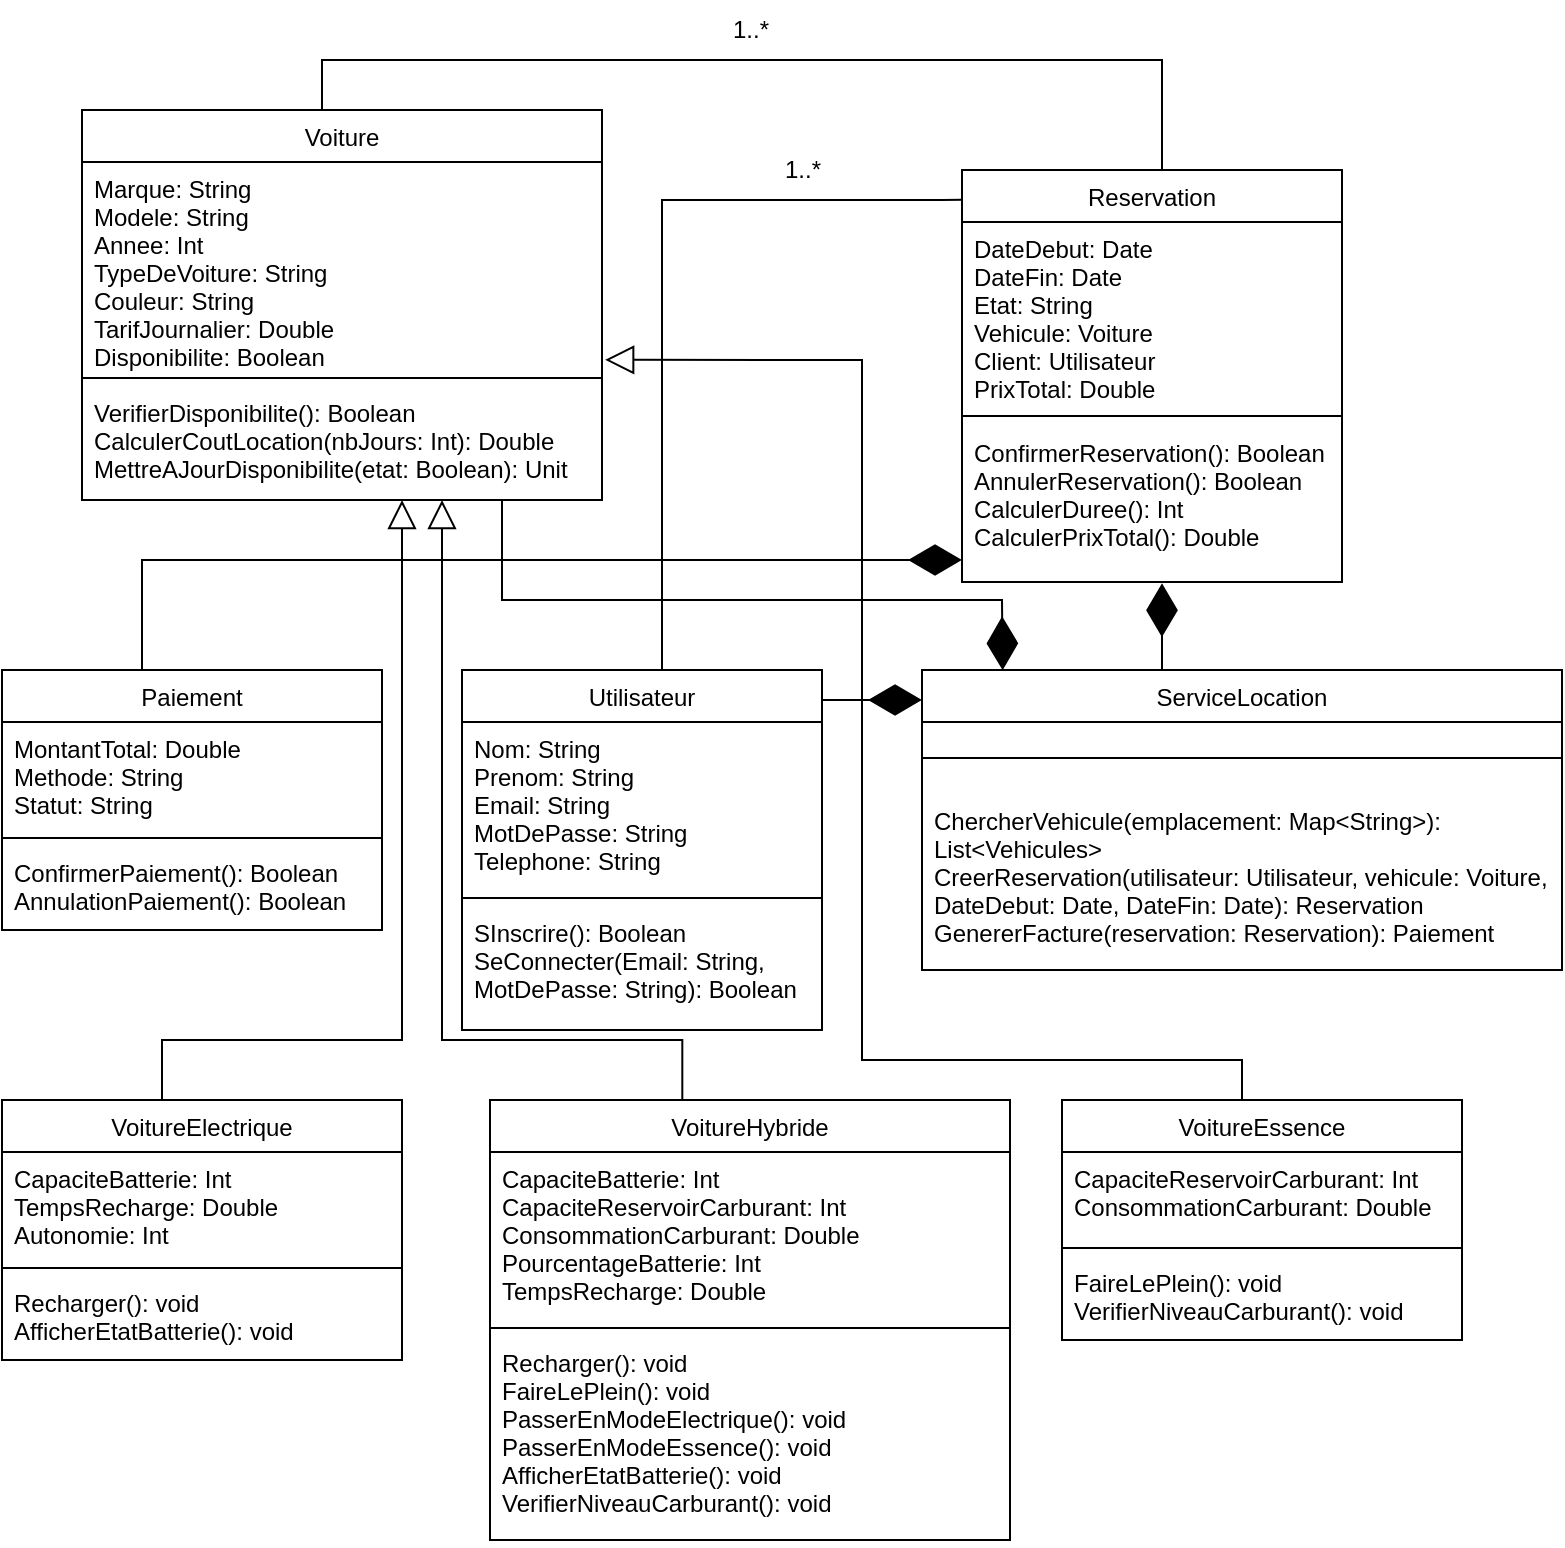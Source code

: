 <mxfile version="26.1.1">
  <diagram id="C5RBs43oDa-KdzZeNtuy" name="Page-1">
    <mxGraphModel dx="999" dy="404" grid="1" gridSize="10" guides="1" tooltips="1" connect="1" arrows="1" fold="1" page="1" pageScale="1" pageWidth="827" pageHeight="1169" math="0" shadow="0">
      <root>
        <mxCell id="WIyWlLk6GJQsqaUBKTNV-0" />
        <mxCell id="WIyWlLk6GJQsqaUBKTNV-1" parent="WIyWlLk6GJQsqaUBKTNV-0" />
        <mxCell id="zkfFHV4jXpPFQw0GAbJ--0" value="Voiture" style="swimlane;fontStyle=0;align=center;verticalAlign=top;childLayout=stackLayout;horizontal=1;startSize=26;horizontalStack=0;resizeParent=1;resizeLast=0;collapsible=1;marginBottom=0;rounded=0;shadow=0;strokeWidth=1;" parent="WIyWlLk6GJQsqaUBKTNV-1" vertex="1">
          <mxGeometry x="60" y="125" width="260" height="195" as="geometry">
            <mxRectangle x="230" y="140" width="160" height="26" as="alternateBounds" />
          </mxGeometry>
        </mxCell>
        <mxCell id="zkfFHV4jXpPFQw0GAbJ--3" value="Marque: String&#xa;Modele: String&#xa;Annee: Int&#xa;TypeDeVoiture: String&#xa;Couleur: String&#xa;TarifJournalier: Double&#xa;Disponibilite: Boolean&#xa;" style="text;align=left;verticalAlign=top;spacingLeft=4;spacingRight=4;overflow=hidden;rotatable=0;points=[[0,0.5],[1,0.5]];portConstraint=eastwest;rounded=0;shadow=0;html=0;" parent="zkfFHV4jXpPFQw0GAbJ--0" vertex="1">
          <mxGeometry y="26" width="260" height="104" as="geometry" />
        </mxCell>
        <mxCell id="zkfFHV4jXpPFQw0GAbJ--4" value="" style="line;html=1;strokeWidth=1;align=left;verticalAlign=middle;spacingTop=-1;spacingLeft=3;spacingRight=3;rotatable=0;labelPosition=right;points=[];portConstraint=eastwest;" parent="zkfFHV4jXpPFQw0GAbJ--0" vertex="1">
          <mxGeometry y="130" width="260" height="8" as="geometry" />
        </mxCell>
        <mxCell id="zkfFHV4jXpPFQw0GAbJ--5" value="VerifierDisponibilite(): Boolean&#xa;CalculerCoutLocation(nbJours: Int): Double&#xa;MettreAJourDisponibilite(etat: Boolean): Unit" style="text;align=left;verticalAlign=top;spacingLeft=4;spacingRight=4;overflow=hidden;rotatable=0;points=[[0,0.5],[1,0.5]];portConstraint=eastwest;" parent="zkfFHV4jXpPFQw0GAbJ--0" vertex="1">
          <mxGeometry y="138" width="260" height="52" as="geometry" />
        </mxCell>
        <mxCell id="zkfFHV4jXpPFQw0GAbJ--6" value="Utilisateur" style="swimlane;fontStyle=0;align=center;verticalAlign=top;childLayout=stackLayout;horizontal=1;startSize=26;horizontalStack=0;resizeParent=1;resizeLast=0;collapsible=1;marginBottom=0;rounded=0;shadow=0;strokeWidth=1;" parent="WIyWlLk6GJQsqaUBKTNV-1" vertex="1">
          <mxGeometry x="250" y="405" width="180" height="180" as="geometry">
            <mxRectangle x="130" y="380" width="160" height="26" as="alternateBounds" />
          </mxGeometry>
        </mxCell>
        <mxCell id="zkfFHV4jXpPFQw0GAbJ--7" value="Nom: String&#xa;Prenom: String&#xa;Email: String&#xa;MotDePasse: String&#xa;Telephone: String" style="text;align=left;verticalAlign=top;spacingLeft=4;spacingRight=4;overflow=hidden;rotatable=0;points=[[0,0.5],[1,0.5]];portConstraint=eastwest;" parent="zkfFHV4jXpPFQw0GAbJ--6" vertex="1">
          <mxGeometry y="26" width="180" height="84" as="geometry" />
        </mxCell>
        <mxCell id="zkfFHV4jXpPFQw0GAbJ--9" value="" style="line;html=1;strokeWidth=1;align=left;verticalAlign=middle;spacingTop=-1;spacingLeft=3;spacingRight=3;rotatable=0;labelPosition=right;points=[];portConstraint=eastwest;" parent="zkfFHV4jXpPFQw0GAbJ--6" vertex="1">
          <mxGeometry y="110" width="180" height="8" as="geometry" />
        </mxCell>
        <mxCell id="zkfFHV4jXpPFQw0GAbJ--10" value="SInscrire(): Boolean&#xa;SeConnecter(Email: String, &#xa;MotDePasse: String): Boolean&#xa;" style="text;align=left;verticalAlign=top;spacingLeft=4;spacingRight=4;overflow=hidden;rotatable=0;points=[[0,0.5],[1,0.5]];portConstraint=eastwest;fontStyle=0" parent="zkfFHV4jXpPFQw0GAbJ--6" vertex="1">
          <mxGeometry y="118" width="180" height="62" as="geometry" />
        </mxCell>
        <mxCell id="zkfFHV4jXpPFQw0GAbJ--13" value="Paiement" style="swimlane;fontStyle=0;align=center;verticalAlign=top;childLayout=stackLayout;horizontal=1;startSize=26;horizontalStack=0;resizeParent=1;resizeLast=0;collapsible=1;marginBottom=0;rounded=0;shadow=0;strokeWidth=1;" parent="WIyWlLk6GJQsqaUBKTNV-1" vertex="1">
          <mxGeometry x="20" y="405" width="190" height="130" as="geometry">
            <mxRectangle x="340" y="380" width="170" height="26" as="alternateBounds" />
          </mxGeometry>
        </mxCell>
        <mxCell id="zkfFHV4jXpPFQw0GAbJ--14" value="MontantTotal: Double&#xa;Methode: String&#xa;Statut: String&#xa;" style="text;align=left;verticalAlign=top;spacingLeft=4;spacingRight=4;overflow=hidden;rotatable=0;points=[[0,0.5],[1,0.5]];portConstraint=eastwest;" parent="zkfFHV4jXpPFQw0GAbJ--13" vertex="1">
          <mxGeometry y="26" width="190" height="54" as="geometry" />
        </mxCell>
        <mxCell id="zkfFHV4jXpPFQw0GAbJ--15" value="" style="line;html=1;strokeWidth=1;align=left;verticalAlign=middle;spacingTop=-1;spacingLeft=3;spacingRight=3;rotatable=0;labelPosition=right;points=[];portConstraint=eastwest;" parent="zkfFHV4jXpPFQw0GAbJ--13" vertex="1">
          <mxGeometry y="80" width="190" height="8" as="geometry" />
        </mxCell>
        <mxCell id="zkfFHV4jXpPFQw0GAbJ--17" value="Reservation" style="swimlane;fontStyle=0;align=center;verticalAlign=top;childLayout=stackLayout;horizontal=1;startSize=26;horizontalStack=0;resizeParent=1;resizeLast=0;collapsible=1;marginBottom=0;rounded=0;shadow=0;strokeWidth=1;" parent="WIyWlLk6GJQsqaUBKTNV-1" vertex="1">
          <mxGeometry x="500" y="155" width="190" height="206" as="geometry">
            <mxRectangle x="550" y="140" width="160" height="26" as="alternateBounds" />
          </mxGeometry>
        </mxCell>
        <mxCell id="zkfFHV4jXpPFQw0GAbJ--18" value="DateDebut: Date&#xa;DateFin: Date&#xa;Etat: String&#xa;Vehicule: Voiture&#xa;Client: Utilisateur&#xa;PrixTotal: Double&#xa;" style="text;align=left;verticalAlign=top;spacingLeft=4;spacingRight=4;overflow=hidden;rotatable=0;points=[[0,0.5],[1,0.5]];portConstraint=eastwest;" parent="zkfFHV4jXpPFQw0GAbJ--17" vertex="1">
          <mxGeometry y="26" width="190" height="92" as="geometry" />
        </mxCell>
        <mxCell id="zkfFHV4jXpPFQw0GAbJ--23" value="" style="line;html=1;strokeWidth=1;align=left;verticalAlign=middle;spacingTop=-1;spacingLeft=3;spacingRight=3;rotatable=0;labelPosition=right;points=[];portConstraint=eastwest;" parent="zkfFHV4jXpPFQw0GAbJ--17" vertex="1">
          <mxGeometry y="118" width="190" height="10" as="geometry" />
        </mxCell>
        <mxCell id="zkfFHV4jXpPFQw0GAbJ--24" value="ConfirmerReservation(): Boolean&#xa;AnnulerReservation(): Boolean&#xa;CalculerDuree(): Int&#xa;CalculerPrixTotal(): Double&#xa;" style="text;align=left;verticalAlign=top;spacingLeft=4;spacingRight=4;overflow=hidden;rotatable=0;points=[[0,0.5],[1,0.5]];portConstraint=eastwest;" parent="zkfFHV4jXpPFQw0GAbJ--17" vertex="1">
          <mxGeometry y="128" width="190" height="66" as="geometry" />
        </mxCell>
        <mxCell id="dlQvrzCghN_BrbJXEZEQ-11" value="ServiceLocation" style="swimlane;fontStyle=0;align=center;verticalAlign=top;childLayout=stackLayout;horizontal=1;startSize=26;horizontalStack=0;resizeParent=1;resizeLast=0;collapsible=1;marginBottom=0;rounded=0;shadow=0;strokeWidth=1;" parent="WIyWlLk6GJQsqaUBKTNV-1" vertex="1">
          <mxGeometry x="480" y="405" width="320" height="150" as="geometry">
            <mxRectangle x="340" y="380" width="170" height="26" as="alternateBounds" />
          </mxGeometry>
        </mxCell>
        <mxCell id="dlQvrzCghN_BrbJXEZEQ-13" value="" style="line;html=1;strokeWidth=1;align=left;verticalAlign=middle;spacingTop=-1;spacingLeft=3;spacingRight=3;rotatable=0;labelPosition=right;points=[];portConstraint=eastwest;" parent="dlQvrzCghN_BrbJXEZEQ-11" vertex="1">
          <mxGeometry y="26" width="320" height="36" as="geometry" />
        </mxCell>
        <mxCell id="dlQvrzCghN_BrbJXEZEQ-15" value="ChercherVehicule(emplacement: Map&lt;String&gt;):&#xa;List&lt;Vehicules&gt;&#xa;CreerReservation(utilisateur: Utilisateur, vehicule: Voiture, &#xa;DateDebut: Date, DateFin: Date): Reservation&#xa;GenererFacture(reservation: Reservation): Paiement" style="text;align=left;verticalAlign=top;spacingLeft=4;spacingRight=4;overflow=hidden;rotatable=0;points=[[0,0.5],[1,0.5]];portConstraint=eastwest;" parent="dlQvrzCghN_BrbJXEZEQ-11" vertex="1">
          <mxGeometry y="62" width="320" height="78" as="geometry" />
        </mxCell>
        <mxCell id="dlQvrzCghN_BrbJXEZEQ-27" value="1..*" style="text;html=1;align=center;verticalAlign=middle;resizable=0;points=[];autosize=1;strokeColor=none;fillColor=none;" parent="WIyWlLk6GJQsqaUBKTNV-1" vertex="1">
          <mxGeometry x="374" y="70" width="40" height="30" as="geometry" />
        </mxCell>
        <mxCell id="dlQvrzCghN_BrbJXEZEQ-36" value="" style="endArrow=none;html=1;edgeStyle=orthogonalEdgeStyle;rounded=0;entryX=0.5;entryY=0;entryDx=0;entryDy=0;" parent="WIyWlLk6GJQsqaUBKTNV-1" edge="1" target="zkfFHV4jXpPFQw0GAbJ--17">
          <mxGeometry relative="1" as="geometry">
            <mxPoint x="180" y="125" as="sourcePoint" />
            <mxPoint x="600" y="125" as="targetPoint" />
            <Array as="points">
              <mxPoint x="180" y="100" />
              <mxPoint x="600" y="100" />
              <mxPoint x="600" y="155" />
            </Array>
          </mxGeometry>
        </mxCell>
        <mxCell id="dlQvrzCghN_BrbJXEZEQ-39" value="" style="endArrow=none;html=1;edgeStyle=orthogonalEdgeStyle;rounded=0;entryX=0.002;entryY=0.072;entryDx=0;entryDy=0;entryPerimeter=0;" parent="WIyWlLk6GJQsqaUBKTNV-1" edge="1" target="zkfFHV4jXpPFQw0GAbJ--17" source="zkfFHV4jXpPFQw0GAbJ--6">
          <mxGeometry relative="1" as="geometry">
            <mxPoint x="335.93" y="420.13" as="sourcePoint" />
            <mxPoint x="490" y="170" as="targetPoint" />
            <Array as="points">
              <mxPoint x="350" y="170" />
              <mxPoint x="490" y="170" />
            </Array>
          </mxGeometry>
        </mxCell>
        <mxCell id="dlQvrzCghN_BrbJXEZEQ-43" value="VoitureElectrique" style="swimlane;fontStyle=0;align=center;verticalAlign=top;childLayout=stackLayout;horizontal=1;startSize=26;horizontalStack=0;resizeParent=1;resizeLast=0;collapsible=1;marginBottom=0;rounded=0;shadow=0;strokeWidth=1;" parent="WIyWlLk6GJQsqaUBKTNV-1" vertex="1">
          <mxGeometry x="20" y="620" width="200" height="130" as="geometry">
            <mxRectangle x="340" y="380" width="170" height="26" as="alternateBounds" />
          </mxGeometry>
        </mxCell>
        <mxCell id="dlQvrzCghN_BrbJXEZEQ-44" value="CapaciteBatterie: Int&#xa;TempsRecharge: Double&#xa;Autonomie: Int" style="text;align=left;verticalAlign=top;spacingLeft=4;spacingRight=4;overflow=hidden;rotatable=0;points=[[0,0.5],[1,0.5]];portConstraint=eastwest;" parent="dlQvrzCghN_BrbJXEZEQ-43" vertex="1">
          <mxGeometry y="26" width="200" height="54" as="geometry" />
        </mxCell>
        <mxCell id="dlQvrzCghN_BrbJXEZEQ-45" value="" style="line;html=1;strokeWidth=1;align=left;verticalAlign=middle;spacingTop=-1;spacingLeft=3;spacingRight=3;rotatable=0;labelPosition=right;points=[];portConstraint=eastwest;" parent="dlQvrzCghN_BrbJXEZEQ-43" vertex="1">
          <mxGeometry y="80" width="200" height="8" as="geometry" />
        </mxCell>
        <mxCell id="dlQvrzCghN_BrbJXEZEQ-46" value="Recharger(): void&#xa;AfficherEtatBatterie(): void " style="text;align=left;verticalAlign=top;spacingLeft=4;spacingRight=4;overflow=hidden;rotatable=0;points=[[0,0.5],[1,0.5]];portConstraint=eastwest;fontStyle=0" parent="dlQvrzCghN_BrbJXEZEQ-43" vertex="1">
          <mxGeometry y="88" width="200" height="42" as="geometry" />
        </mxCell>
        <mxCell id="dlQvrzCghN_BrbJXEZEQ-47" value="VoitureHybride" style="swimlane;fontStyle=0;align=center;verticalAlign=top;childLayout=stackLayout;horizontal=1;startSize=26;horizontalStack=0;resizeParent=1;resizeLast=0;collapsible=1;marginBottom=0;rounded=0;shadow=0;strokeWidth=1;" parent="WIyWlLk6GJQsqaUBKTNV-1" vertex="1">
          <mxGeometry x="264" y="620" width="260" height="220" as="geometry">
            <mxRectangle x="340" y="380" width="170" height="26" as="alternateBounds" />
          </mxGeometry>
        </mxCell>
        <mxCell id="dlQvrzCghN_BrbJXEZEQ-48" value="CapaciteBatterie: Int&#xa;CapaciteReservoirCarburant: Int &#xa;ConsommationCarburant: Double&#xa;PourcentageBatterie: Int&#xa;TempsRecharge: Double" style="text;align=left;verticalAlign=top;spacingLeft=4;spacingRight=4;overflow=hidden;rotatable=0;points=[[0,0.5],[1,0.5]];portConstraint=eastwest;" parent="dlQvrzCghN_BrbJXEZEQ-47" vertex="1">
          <mxGeometry y="26" width="260" height="84" as="geometry" />
        </mxCell>
        <mxCell id="dlQvrzCghN_BrbJXEZEQ-49" value="" style="line;html=1;strokeWidth=1;align=left;verticalAlign=middle;spacingTop=-1;spacingLeft=3;spacingRight=3;rotatable=0;labelPosition=right;points=[];portConstraint=eastwest;" parent="dlQvrzCghN_BrbJXEZEQ-47" vertex="1">
          <mxGeometry y="110" width="260" height="8" as="geometry" />
        </mxCell>
        <mxCell id="dlQvrzCghN_BrbJXEZEQ-50" value="Recharger(): void&#xa;FaireLePlein(): void&#xa;PasserEnModeElectrique(): void&#xa;PasserEnModeEssence(): void&#xa;AfficherEtatBatterie(): void&#xa;VerifierNiveauCarburant(): void" style="text;align=left;verticalAlign=top;spacingLeft=4;spacingRight=4;overflow=hidden;rotatable=0;points=[[0,0.5],[1,0.5]];portConstraint=eastwest;" parent="dlQvrzCghN_BrbJXEZEQ-47" vertex="1">
          <mxGeometry y="118" width="260" height="102" as="geometry" />
        </mxCell>
        <mxCell id="dlQvrzCghN_BrbJXEZEQ-51" value="VoitureEssence" style="swimlane;fontStyle=0;align=center;verticalAlign=top;childLayout=stackLayout;horizontal=1;startSize=26;horizontalStack=0;resizeParent=1;resizeLast=0;collapsible=1;marginBottom=0;rounded=0;shadow=0;strokeWidth=1;" parent="WIyWlLk6GJQsqaUBKTNV-1" vertex="1">
          <mxGeometry x="550" y="620" width="200" height="120" as="geometry">
            <mxRectangle x="340" y="380" width="170" height="26" as="alternateBounds" />
          </mxGeometry>
        </mxCell>
        <mxCell id="dlQvrzCghN_BrbJXEZEQ-52" value="CapaciteReservoirCarburant: Int&#xa;ConsommationCarburant: Double" style="text;align=left;verticalAlign=top;spacingLeft=4;spacingRight=4;overflow=hidden;rotatable=0;points=[[0,0.5],[1,0.5]];portConstraint=eastwest;" parent="dlQvrzCghN_BrbJXEZEQ-51" vertex="1">
          <mxGeometry y="26" width="200" height="44" as="geometry" />
        </mxCell>
        <mxCell id="dlQvrzCghN_BrbJXEZEQ-53" value="" style="line;html=1;strokeWidth=1;align=left;verticalAlign=middle;spacingTop=-1;spacingLeft=3;spacingRight=3;rotatable=0;labelPosition=right;points=[];portConstraint=eastwest;" parent="dlQvrzCghN_BrbJXEZEQ-51" vertex="1">
          <mxGeometry y="70" width="200" height="8" as="geometry" />
        </mxCell>
        <mxCell id="dlQvrzCghN_BrbJXEZEQ-54" value="FaireLePlein(): void&#xa;VerifierNiveauCarburant(): void" style="text;align=left;verticalAlign=top;spacingLeft=4;spacingRight=4;overflow=hidden;rotatable=0;points=[[0,0.5],[1,0.5]];portConstraint=eastwest;" parent="dlQvrzCghN_BrbJXEZEQ-51" vertex="1">
          <mxGeometry y="78" width="200" height="40" as="geometry" />
        </mxCell>
        <mxCell id="tj7TAgUNNIXZ5p9P2qvR-0" value="" style="endArrow=block;endFill=0;endSize=12;html=1;rounded=0;exitX=0.5;exitY=0;exitDx=0;exitDy=0;" edge="1" parent="WIyWlLk6GJQsqaUBKTNV-1">
          <mxGeometry width="160" relative="1" as="geometry">
            <mxPoint x="100" y="620" as="sourcePoint" />
            <mxPoint x="220" y="320" as="targetPoint" />
            <Array as="points">
              <mxPoint x="100" y="590" />
              <mxPoint x="160" y="590" />
              <mxPoint x="220" y="590" />
              <mxPoint x="220" y="397" />
            </Array>
          </mxGeometry>
        </mxCell>
        <mxCell id="dlQvrzCghN_BrbJXEZEQ-10" value="ConfirmerPaiement(): Boolean&#xa;AnnulationPaiement(): Boolean&#xa;" style="text;align=left;verticalAlign=top;spacingLeft=4;spacingRight=4;overflow=hidden;rotatable=0;points=[[0,0.5],[1,0.5]];portConstraint=eastwest;" parent="WIyWlLk6GJQsqaUBKTNV-1" vertex="1">
          <mxGeometry x="20" y="493" width="200" height="40" as="geometry" />
        </mxCell>
        <mxCell id="tj7TAgUNNIXZ5p9P2qvR-1" value="" style="endArrow=block;endFill=0;endSize=12;html=1;rounded=0;" edge="1" parent="WIyWlLk6GJQsqaUBKTNV-1">
          <mxGeometry width="160" relative="1" as="geometry">
            <mxPoint x="360.16" y="620" as="sourcePoint" />
            <mxPoint x="240" y="320" as="targetPoint" />
            <Array as="points">
              <mxPoint x="360.16" y="600" />
              <mxPoint x="360.16" y="590" />
              <mxPoint x="240" y="590.0" />
              <mxPoint x="240" y="557.0" />
              <mxPoint x="240" y="397" />
            </Array>
          </mxGeometry>
        </mxCell>
        <mxCell id="tj7TAgUNNIXZ5p9P2qvR-2" value="" style="endArrow=block;endFill=0;endSize=12;html=1;rounded=0;entryX=1.006;entryY=0.951;entryDx=0;entryDy=0;entryPerimeter=0;" edge="1" parent="WIyWlLk6GJQsqaUBKTNV-1" target="zkfFHV4jXpPFQw0GAbJ--3">
          <mxGeometry width="160" relative="1" as="geometry">
            <mxPoint x="640" y="620" as="sourcePoint" />
            <mxPoint x="400" y="250" as="targetPoint" />
            <Array as="points">
              <mxPoint x="640" y="600" />
              <mxPoint x="450" y="600.0" />
              <mxPoint x="450" y="567.0" />
              <mxPoint x="450" y="407" />
              <mxPoint x="450" y="250" />
            </Array>
          </mxGeometry>
        </mxCell>
        <mxCell id="tj7TAgUNNIXZ5p9P2qvR-4" value="" style="endArrow=diamondThin;endFill=1;endSize=24;html=1;rounded=0;exitX=0.526;exitY=-0.001;exitDx=0;exitDy=0;exitPerimeter=0;" edge="1" parent="WIyWlLk6GJQsqaUBKTNV-1">
          <mxGeometry width="160" relative="1" as="geometry">
            <mxPoint x="90.0" y="404.87" as="sourcePoint" />
            <mxPoint x="500" y="350" as="targetPoint" />
            <Array as="points">
              <mxPoint x="90" y="350" />
              <mxPoint x="340" y="350" />
              <mxPoint x="480" y="350" />
            </Array>
          </mxGeometry>
        </mxCell>
        <mxCell id="tj7TAgUNNIXZ5p9P2qvR-5" value="" style="endArrow=diamondThin;endFill=1;endSize=24;html=1;rounded=0;exitX=0.375;exitY=0.008;exitDx=0;exitDy=0;exitPerimeter=0;" edge="1" parent="WIyWlLk6GJQsqaUBKTNV-1">
          <mxGeometry width="160" relative="1" as="geometry">
            <mxPoint x="600" y="405.0" as="sourcePoint" />
            <mxPoint x="600" y="388.56" as="targetPoint" />
            <Array as="points">
              <mxPoint x="600" y="378.56" />
            </Array>
          </mxGeometry>
        </mxCell>
        <mxCell id="tj7TAgUNNIXZ5p9P2qvR-6" value="" style="endArrow=diamondThin;endFill=1;endSize=24;html=1;rounded=0;" edge="1" parent="WIyWlLk6GJQsqaUBKTNV-1">
          <mxGeometry width="160" relative="1" as="geometry">
            <mxPoint x="430" y="420" as="sourcePoint" />
            <mxPoint x="480" y="420" as="targetPoint" />
            <Array as="points">
              <mxPoint x="430" y="420.15" />
            </Array>
          </mxGeometry>
        </mxCell>
        <mxCell id="tj7TAgUNNIXZ5p9P2qvR-8" value="" style="endArrow=diamondThin;endFill=1;endSize=24;html=1;rounded=0;entryX=0.126;entryY=0.001;entryDx=0;entryDy=0;entryPerimeter=0;" edge="1" parent="WIyWlLk6GJQsqaUBKTNV-1" target="dlQvrzCghN_BrbJXEZEQ-11">
          <mxGeometry width="160" relative="1" as="geometry">
            <mxPoint x="270" y="320" as="sourcePoint" />
            <mxPoint x="520" y="400" as="targetPoint" />
            <Array as="points">
              <mxPoint x="270" y="370" />
              <mxPoint x="520" y="370" />
            </Array>
          </mxGeometry>
        </mxCell>
        <mxCell id="dlQvrzCghN_BrbJXEZEQ-21" value="1..*" style="text;html=1;align=center;verticalAlign=middle;resizable=0;points=[];autosize=1;strokeColor=none;fillColor=none;" parent="WIyWlLk6GJQsqaUBKTNV-1" vertex="1">
          <mxGeometry x="400" y="140" width="40" height="30" as="geometry" />
        </mxCell>
      </root>
    </mxGraphModel>
  </diagram>
</mxfile>
